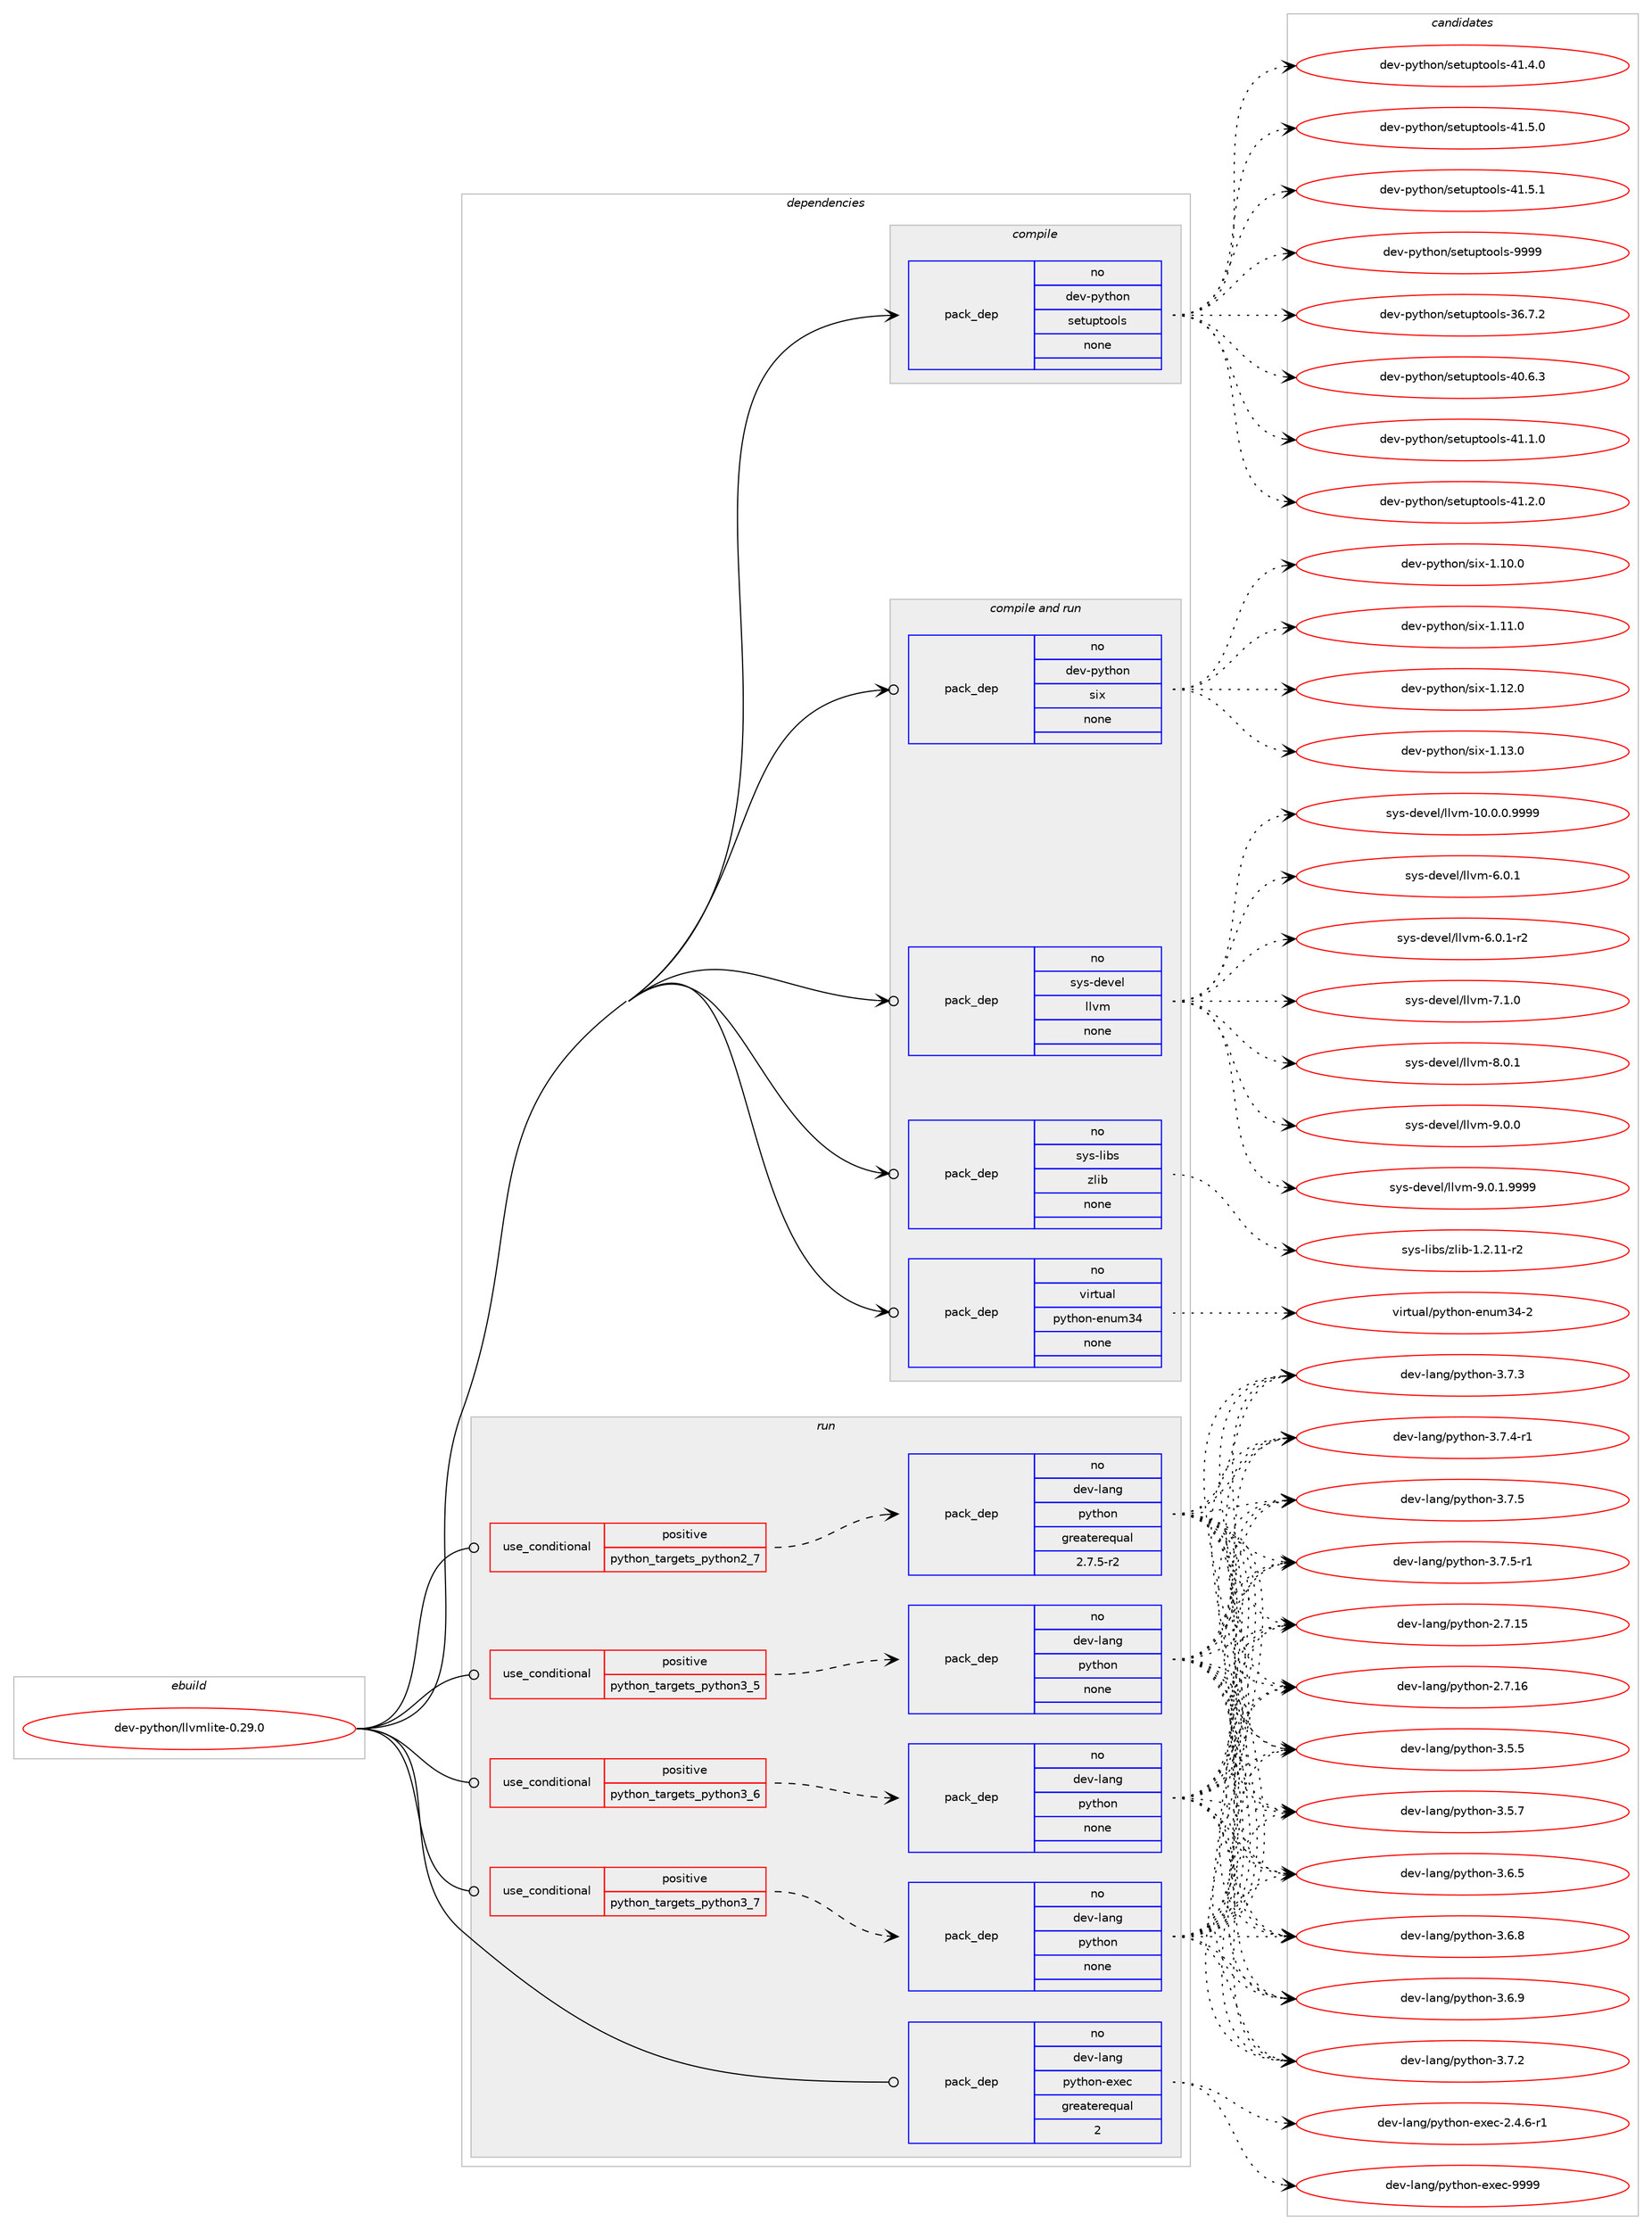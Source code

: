 digraph prolog {

# *************
# Graph options
# *************

newrank=true;
concentrate=true;
compound=true;
graph [rankdir=LR,fontname=Helvetica,fontsize=10,ranksep=1.5];#, ranksep=2.5, nodesep=0.2];
edge  [arrowhead=vee];
node  [fontname=Helvetica,fontsize=10];

# **********
# The ebuild
# **********

subgraph cluster_leftcol {
color=gray;
rank=same;
label=<<i>ebuild</i>>;
id [label="dev-python/llvmlite-0.29.0", color=red, width=4, href="../dev-python/llvmlite-0.29.0.svg"];
}

# ****************
# The dependencies
# ****************

subgraph cluster_midcol {
color=gray;
label=<<i>dependencies</i>>;
subgraph cluster_compile {
fillcolor="#eeeeee";
style=filled;
label=<<i>compile</i>>;
subgraph pack459413 {
dependency613300 [label=<<TABLE BORDER="0" CELLBORDER="1" CELLSPACING="0" CELLPADDING="4" WIDTH="220"><TR><TD ROWSPAN="6" CELLPADDING="30">pack_dep</TD></TR><TR><TD WIDTH="110">no</TD></TR><TR><TD>dev-python</TD></TR><TR><TD>setuptools</TD></TR><TR><TD>none</TD></TR><TR><TD></TD></TR></TABLE>>, shape=none, color=blue];
}
id:e -> dependency613300:w [weight=20,style="solid",arrowhead="vee"];
}
subgraph cluster_compileandrun {
fillcolor="#eeeeee";
style=filled;
label=<<i>compile and run</i>>;
subgraph pack459414 {
dependency613301 [label=<<TABLE BORDER="0" CELLBORDER="1" CELLSPACING="0" CELLPADDING="4" WIDTH="220"><TR><TD ROWSPAN="6" CELLPADDING="30">pack_dep</TD></TR><TR><TD WIDTH="110">no</TD></TR><TR><TD>dev-python</TD></TR><TR><TD>six</TD></TR><TR><TD>none</TD></TR><TR><TD></TD></TR></TABLE>>, shape=none, color=blue];
}
id:e -> dependency613301:w [weight=20,style="solid",arrowhead="odotvee"];
subgraph pack459415 {
dependency613302 [label=<<TABLE BORDER="0" CELLBORDER="1" CELLSPACING="0" CELLPADDING="4" WIDTH="220"><TR><TD ROWSPAN="6" CELLPADDING="30">pack_dep</TD></TR><TR><TD WIDTH="110">no</TD></TR><TR><TD>sys-devel</TD></TR><TR><TD>llvm</TD></TR><TR><TD>none</TD></TR><TR><TD></TD></TR></TABLE>>, shape=none, color=blue];
}
id:e -> dependency613302:w [weight=20,style="solid",arrowhead="odotvee"];
subgraph pack459416 {
dependency613303 [label=<<TABLE BORDER="0" CELLBORDER="1" CELLSPACING="0" CELLPADDING="4" WIDTH="220"><TR><TD ROWSPAN="6" CELLPADDING="30">pack_dep</TD></TR><TR><TD WIDTH="110">no</TD></TR><TR><TD>sys-libs</TD></TR><TR><TD>zlib</TD></TR><TR><TD>none</TD></TR><TR><TD></TD></TR></TABLE>>, shape=none, color=blue];
}
id:e -> dependency613303:w [weight=20,style="solid",arrowhead="odotvee"];
subgraph pack459417 {
dependency613304 [label=<<TABLE BORDER="0" CELLBORDER="1" CELLSPACING="0" CELLPADDING="4" WIDTH="220"><TR><TD ROWSPAN="6" CELLPADDING="30">pack_dep</TD></TR><TR><TD WIDTH="110">no</TD></TR><TR><TD>virtual</TD></TR><TR><TD>python-enum34</TD></TR><TR><TD>none</TD></TR><TR><TD></TD></TR></TABLE>>, shape=none, color=blue];
}
id:e -> dependency613304:w [weight=20,style="solid",arrowhead="odotvee"];
}
subgraph cluster_run {
fillcolor="#eeeeee";
style=filled;
label=<<i>run</i>>;
subgraph cond142083 {
dependency613305 [label=<<TABLE BORDER="0" CELLBORDER="1" CELLSPACING="0" CELLPADDING="4"><TR><TD ROWSPAN="3" CELLPADDING="10">use_conditional</TD></TR><TR><TD>positive</TD></TR><TR><TD>python_targets_python2_7</TD></TR></TABLE>>, shape=none, color=red];
subgraph pack459418 {
dependency613306 [label=<<TABLE BORDER="0" CELLBORDER="1" CELLSPACING="0" CELLPADDING="4" WIDTH="220"><TR><TD ROWSPAN="6" CELLPADDING="30">pack_dep</TD></TR><TR><TD WIDTH="110">no</TD></TR><TR><TD>dev-lang</TD></TR><TR><TD>python</TD></TR><TR><TD>greaterequal</TD></TR><TR><TD>2.7.5-r2</TD></TR></TABLE>>, shape=none, color=blue];
}
dependency613305:e -> dependency613306:w [weight=20,style="dashed",arrowhead="vee"];
}
id:e -> dependency613305:w [weight=20,style="solid",arrowhead="odot"];
subgraph cond142084 {
dependency613307 [label=<<TABLE BORDER="0" CELLBORDER="1" CELLSPACING="0" CELLPADDING="4"><TR><TD ROWSPAN="3" CELLPADDING="10">use_conditional</TD></TR><TR><TD>positive</TD></TR><TR><TD>python_targets_python3_5</TD></TR></TABLE>>, shape=none, color=red];
subgraph pack459419 {
dependency613308 [label=<<TABLE BORDER="0" CELLBORDER="1" CELLSPACING="0" CELLPADDING="4" WIDTH="220"><TR><TD ROWSPAN="6" CELLPADDING="30">pack_dep</TD></TR><TR><TD WIDTH="110">no</TD></TR><TR><TD>dev-lang</TD></TR><TR><TD>python</TD></TR><TR><TD>none</TD></TR><TR><TD></TD></TR></TABLE>>, shape=none, color=blue];
}
dependency613307:e -> dependency613308:w [weight=20,style="dashed",arrowhead="vee"];
}
id:e -> dependency613307:w [weight=20,style="solid",arrowhead="odot"];
subgraph cond142085 {
dependency613309 [label=<<TABLE BORDER="0" CELLBORDER="1" CELLSPACING="0" CELLPADDING="4"><TR><TD ROWSPAN="3" CELLPADDING="10">use_conditional</TD></TR><TR><TD>positive</TD></TR><TR><TD>python_targets_python3_6</TD></TR></TABLE>>, shape=none, color=red];
subgraph pack459420 {
dependency613310 [label=<<TABLE BORDER="0" CELLBORDER="1" CELLSPACING="0" CELLPADDING="4" WIDTH="220"><TR><TD ROWSPAN="6" CELLPADDING="30">pack_dep</TD></TR><TR><TD WIDTH="110">no</TD></TR><TR><TD>dev-lang</TD></TR><TR><TD>python</TD></TR><TR><TD>none</TD></TR><TR><TD></TD></TR></TABLE>>, shape=none, color=blue];
}
dependency613309:e -> dependency613310:w [weight=20,style="dashed",arrowhead="vee"];
}
id:e -> dependency613309:w [weight=20,style="solid",arrowhead="odot"];
subgraph cond142086 {
dependency613311 [label=<<TABLE BORDER="0" CELLBORDER="1" CELLSPACING="0" CELLPADDING="4"><TR><TD ROWSPAN="3" CELLPADDING="10">use_conditional</TD></TR><TR><TD>positive</TD></TR><TR><TD>python_targets_python3_7</TD></TR></TABLE>>, shape=none, color=red];
subgraph pack459421 {
dependency613312 [label=<<TABLE BORDER="0" CELLBORDER="1" CELLSPACING="0" CELLPADDING="4" WIDTH="220"><TR><TD ROWSPAN="6" CELLPADDING="30">pack_dep</TD></TR><TR><TD WIDTH="110">no</TD></TR><TR><TD>dev-lang</TD></TR><TR><TD>python</TD></TR><TR><TD>none</TD></TR><TR><TD></TD></TR></TABLE>>, shape=none, color=blue];
}
dependency613311:e -> dependency613312:w [weight=20,style="dashed",arrowhead="vee"];
}
id:e -> dependency613311:w [weight=20,style="solid",arrowhead="odot"];
subgraph pack459422 {
dependency613313 [label=<<TABLE BORDER="0" CELLBORDER="1" CELLSPACING="0" CELLPADDING="4" WIDTH="220"><TR><TD ROWSPAN="6" CELLPADDING="30">pack_dep</TD></TR><TR><TD WIDTH="110">no</TD></TR><TR><TD>dev-lang</TD></TR><TR><TD>python-exec</TD></TR><TR><TD>greaterequal</TD></TR><TR><TD>2</TD></TR></TABLE>>, shape=none, color=blue];
}
id:e -> dependency613313:w [weight=20,style="solid",arrowhead="odot"];
}
}

# **************
# The candidates
# **************

subgraph cluster_choices {
rank=same;
color=gray;
label=<<i>candidates</i>>;

subgraph choice459413 {
color=black;
nodesep=1;
choice100101118451121211161041111104711510111611711211611111110811545515446554650 [label="dev-python/setuptools-36.7.2", color=red, width=4,href="../dev-python/setuptools-36.7.2.svg"];
choice100101118451121211161041111104711510111611711211611111110811545524846544651 [label="dev-python/setuptools-40.6.3", color=red, width=4,href="../dev-python/setuptools-40.6.3.svg"];
choice100101118451121211161041111104711510111611711211611111110811545524946494648 [label="dev-python/setuptools-41.1.0", color=red, width=4,href="../dev-python/setuptools-41.1.0.svg"];
choice100101118451121211161041111104711510111611711211611111110811545524946504648 [label="dev-python/setuptools-41.2.0", color=red, width=4,href="../dev-python/setuptools-41.2.0.svg"];
choice100101118451121211161041111104711510111611711211611111110811545524946524648 [label="dev-python/setuptools-41.4.0", color=red, width=4,href="../dev-python/setuptools-41.4.0.svg"];
choice100101118451121211161041111104711510111611711211611111110811545524946534648 [label="dev-python/setuptools-41.5.0", color=red, width=4,href="../dev-python/setuptools-41.5.0.svg"];
choice100101118451121211161041111104711510111611711211611111110811545524946534649 [label="dev-python/setuptools-41.5.1", color=red, width=4,href="../dev-python/setuptools-41.5.1.svg"];
choice10010111845112121116104111110471151011161171121161111111081154557575757 [label="dev-python/setuptools-9999", color=red, width=4,href="../dev-python/setuptools-9999.svg"];
dependency613300:e -> choice100101118451121211161041111104711510111611711211611111110811545515446554650:w [style=dotted,weight="100"];
dependency613300:e -> choice100101118451121211161041111104711510111611711211611111110811545524846544651:w [style=dotted,weight="100"];
dependency613300:e -> choice100101118451121211161041111104711510111611711211611111110811545524946494648:w [style=dotted,weight="100"];
dependency613300:e -> choice100101118451121211161041111104711510111611711211611111110811545524946504648:w [style=dotted,weight="100"];
dependency613300:e -> choice100101118451121211161041111104711510111611711211611111110811545524946524648:w [style=dotted,weight="100"];
dependency613300:e -> choice100101118451121211161041111104711510111611711211611111110811545524946534648:w [style=dotted,weight="100"];
dependency613300:e -> choice100101118451121211161041111104711510111611711211611111110811545524946534649:w [style=dotted,weight="100"];
dependency613300:e -> choice10010111845112121116104111110471151011161171121161111111081154557575757:w [style=dotted,weight="100"];
}
subgraph choice459414 {
color=black;
nodesep=1;
choice100101118451121211161041111104711510512045494649484648 [label="dev-python/six-1.10.0", color=red, width=4,href="../dev-python/six-1.10.0.svg"];
choice100101118451121211161041111104711510512045494649494648 [label="dev-python/six-1.11.0", color=red, width=4,href="../dev-python/six-1.11.0.svg"];
choice100101118451121211161041111104711510512045494649504648 [label="dev-python/six-1.12.0", color=red, width=4,href="../dev-python/six-1.12.0.svg"];
choice100101118451121211161041111104711510512045494649514648 [label="dev-python/six-1.13.0", color=red, width=4,href="../dev-python/six-1.13.0.svg"];
dependency613301:e -> choice100101118451121211161041111104711510512045494649484648:w [style=dotted,weight="100"];
dependency613301:e -> choice100101118451121211161041111104711510512045494649494648:w [style=dotted,weight="100"];
dependency613301:e -> choice100101118451121211161041111104711510512045494649504648:w [style=dotted,weight="100"];
dependency613301:e -> choice100101118451121211161041111104711510512045494649514648:w [style=dotted,weight="100"];
}
subgraph choice459415 {
color=black;
nodesep=1;
choice1151211154510010111810110847108108118109454948464846484657575757 [label="sys-devel/llvm-10.0.0.9999", color=red, width=4,href="../sys-devel/llvm-10.0.0.9999.svg"];
choice1151211154510010111810110847108108118109455446484649 [label="sys-devel/llvm-6.0.1", color=red, width=4,href="../sys-devel/llvm-6.0.1.svg"];
choice11512111545100101118101108471081081181094554464846494511450 [label="sys-devel/llvm-6.0.1-r2", color=red, width=4,href="../sys-devel/llvm-6.0.1-r2.svg"];
choice1151211154510010111810110847108108118109455546494648 [label="sys-devel/llvm-7.1.0", color=red, width=4,href="../sys-devel/llvm-7.1.0.svg"];
choice1151211154510010111810110847108108118109455646484649 [label="sys-devel/llvm-8.0.1", color=red, width=4,href="../sys-devel/llvm-8.0.1.svg"];
choice1151211154510010111810110847108108118109455746484648 [label="sys-devel/llvm-9.0.0", color=red, width=4,href="../sys-devel/llvm-9.0.0.svg"];
choice11512111545100101118101108471081081181094557464846494657575757 [label="sys-devel/llvm-9.0.1.9999", color=red, width=4,href="../sys-devel/llvm-9.0.1.9999.svg"];
dependency613302:e -> choice1151211154510010111810110847108108118109454948464846484657575757:w [style=dotted,weight="100"];
dependency613302:e -> choice1151211154510010111810110847108108118109455446484649:w [style=dotted,weight="100"];
dependency613302:e -> choice11512111545100101118101108471081081181094554464846494511450:w [style=dotted,weight="100"];
dependency613302:e -> choice1151211154510010111810110847108108118109455546494648:w [style=dotted,weight="100"];
dependency613302:e -> choice1151211154510010111810110847108108118109455646484649:w [style=dotted,weight="100"];
dependency613302:e -> choice1151211154510010111810110847108108118109455746484648:w [style=dotted,weight="100"];
dependency613302:e -> choice11512111545100101118101108471081081181094557464846494657575757:w [style=dotted,weight="100"];
}
subgraph choice459416 {
color=black;
nodesep=1;
choice11512111545108105981154712210810598454946504649494511450 [label="sys-libs/zlib-1.2.11-r2", color=red, width=4,href="../sys-libs/zlib-1.2.11-r2.svg"];
dependency613303:e -> choice11512111545108105981154712210810598454946504649494511450:w [style=dotted,weight="100"];
}
subgraph choice459417 {
color=black;
nodesep=1;
choice11810511411611797108471121211161041111104510111011710951524550 [label="virtual/python-enum34-2", color=red, width=4,href="../virtual/python-enum34-2.svg"];
dependency613304:e -> choice11810511411611797108471121211161041111104510111011710951524550:w [style=dotted,weight="100"];
}
subgraph choice459418 {
color=black;
nodesep=1;
choice10010111845108971101034711212111610411111045504655464953 [label="dev-lang/python-2.7.15", color=red, width=4,href="../dev-lang/python-2.7.15.svg"];
choice10010111845108971101034711212111610411111045504655464954 [label="dev-lang/python-2.7.16", color=red, width=4,href="../dev-lang/python-2.7.16.svg"];
choice100101118451089711010347112121116104111110455146534653 [label="dev-lang/python-3.5.5", color=red, width=4,href="../dev-lang/python-3.5.5.svg"];
choice100101118451089711010347112121116104111110455146534655 [label="dev-lang/python-3.5.7", color=red, width=4,href="../dev-lang/python-3.5.7.svg"];
choice100101118451089711010347112121116104111110455146544653 [label="dev-lang/python-3.6.5", color=red, width=4,href="../dev-lang/python-3.6.5.svg"];
choice100101118451089711010347112121116104111110455146544656 [label="dev-lang/python-3.6.8", color=red, width=4,href="../dev-lang/python-3.6.8.svg"];
choice100101118451089711010347112121116104111110455146544657 [label="dev-lang/python-3.6.9", color=red, width=4,href="../dev-lang/python-3.6.9.svg"];
choice100101118451089711010347112121116104111110455146554650 [label="dev-lang/python-3.7.2", color=red, width=4,href="../dev-lang/python-3.7.2.svg"];
choice100101118451089711010347112121116104111110455146554651 [label="dev-lang/python-3.7.3", color=red, width=4,href="../dev-lang/python-3.7.3.svg"];
choice1001011184510897110103471121211161041111104551465546524511449 [label="dev-lang/python-3.7.4-r1", color=red, width=4,href="../dev-lang/python-3.7.4-r1.svg"];
choice100101118451089711010347112121116104111110455146554653 [label="dev-lang/python-3.7.5", color=red, width=4,href="../dev-lang/python-3.7.5.svg"];
choice1001011184510897110103471121211161041111104551465546534511449 [label="dev-lang/python-3.7.5-r1", color=red, width=4,href="../dev-lang/python-3.7.5-r1.svg"];
dependency613306:e -> choice10010111845108971101034711212111610411111045504655464953:w [style=dotted,weight="100"];
dependency613306:e -> choice10010111845108971101034711212111610411111045504655464954:w [style=dotted,weight="100"];
dependency613306:e -> choice100101118451089711010347112121116104111110455146534653:w [style=dotted,weight="100"];
dependency613306:e -> choice100101118451089711010347112121116104111110455146534655:w [style=dotted,weight="100"];
dependency613306:e -> choice100101118451089711010347112121116104111110455146544653:w [style=dotted,weight="100"];
dependency613306:e -> choice100101118451089711010347112121116104111110455146544656:w [style=dotted,weight="100"];
dependency613306:e -> choice100101118451089711010347112121116104111110455146544657:w [style=dotted,weight="100"];
dependency613306:e -> choice100101118451089711010347112121116104111110455146554650:w [style=dotted,weight="100"];
dependency613306:e -> choice100101118451089711010347112121116104111110455146554651:w [style=dotted,weight="100"];
dependency613306:e -> choice1001011184510897110103471121211161041111104551465546524511449:w [style=dotted,weight="100"];
dependency613306:e -> choice100101118451089711010347112121116104111110455146554653:w [style=dotted,weight="100"];
dependency613306:e -> choice1001011184510897110103471121211161041111104551465546534511449:w [style=dotted,weight="100"];
}
subgraph choice459419 {
color=black;
nodesep=1;
choice10010111845108971101034711212111610411111045504655464953 [label="dev-lang/python-2.7.15", color=red, width=4,href="../dev-lang/python-2.7.15.svg"];
choice10010111845108971101034711212111610411111045504655464954 [label="dev-lang/python-2.7.16", color=red, width=4,href="../dev-lang/python-2.7.16.svg"];
choice100101118451089711010347112121116104111110455146534653 [label="dev-lang/python-3.5.5", color=red, width=4,href="../dev-lang/python-3.5.5.svg"];
choice100101118451089711010347112121116104111110455146534655 [label="dev-lang/python-3.5.7", color=red, width=4,href="../dev-lang/python-3.5.7.svg"];
choice100101118451089711010347112121116104111110455146544653 [label="dev-lang/python-3.6.5", color=red, width=4,href="../dev-lang/python-3.6.5.svg"];
choice100101118451089711010347112121116104111110455146544656 [label="dev-lang/python-3.6.8", color=red, width=4,href="../dev-lang/python-3.6.8.svg"];
choice100101118451089711010347112121116104111110455146544657 [label="dev-lang/python-3.6.9", color=red, width=4,href="../dev-lang/python-3.6.9.svg"];
choice100101118451089711010347112121116104111110455146554650 [label="dev-lang/python-3.7.2", color=red, width=4,href="../dev-lang/python-3.7.2.svg"];
choice100101118451089711010347112121116104111110455146554651 [label="dev-lang/python-3.7.3", color=red, width=4,href="../dev-lang/python-3.7.3.svg"];
choice1001011184510897110103471121211161041111104551465546524511449 [label="dev-lang/python-3.7.4-r1", color=red, width=4,href="../dev-lang/python-3.7.4-r1.svg"];
choice100101118451089711010347112121116104111110455146554653 [label="dev-lang/python-3.7.5", color=red, width=4,href="../dev-lang/python-3.7.5.svg"];
choice1001011184510897110103471121211161041111104551465546534511449 [label="dev-lang/python-3.7.5-r1", color=red, width=4,href="../dev-lang/python-3.7.5-r1.svg"];
dependency613308:e -> choice10010111845108971101034711212111610411111045504655464953:w [style=dotted,weight="100"];
dependency613308:e -> choice10010111845108971101034711212111610411111045504655464954:w [style=dotted,weight="100"];
dependency613308:e -> choice100101118451089711010347112121116104111110455146534653:w [style=dotted,weight="100"];
dependency613308:e -> choice100101118451089711010347112121116104111110455146534655:w [style=dotted,weight="100"];
dependency613308:e -> choice100101118451089711010347112121116104111110455146544653:w [style=dotted,weight="100"];
dependency613308:e -> choice100101118451089711010347112121116104111110455146544656:w [style=dotted,weight="100"];
dependency613308:e -> choice100101118451089711010347112121116104111110455146544657:w [style=dotted,weight="100"];
dependency613308:e -> choice100101118451089711010347112121116104111110455146554650:w [style=dotted,weight="100"];
dependency613308:e -> choice100101118451089711010347112121116104111110455146554651:w [style=dotted,weight="100"];
dependency613308:e -> choice1001011184510897110103471121211161041111104551465546524511449:w [style=dotted,weight="100"];
dependency613308:e -> choice100101118451089711010347112121116104111110455146554653:w [style=dotted,weight="100"];
dependency613308:e -> choice1001011184510897110103471121211161041111104551465546534511449:w [style=dotted,weight="100"];
}
subgraph choice459420 {
color=black;
nodesep=1;
choice10010111845108971101034711212111610411111045504655464953 [label="dev-lang/python-2.7.15", color=red, width=4,href="../dev-lang/python-2.7.15.svg"];
choice10010111845108971101034711212111610411111045504655464954 [label="dev-lang/python-2.7.16", color=red, width=4,href="../dev-lang/python-2.7.16.svg"];
choice100101118451089711010347112121116104111110455146534653 [label="dev-lang/python-3.5.5", color=red, width=4,href="../dev-lang/python-3.5.5.svg"];
choice100101118451089711010347112121116104111110455146534655 [label="dev-lang/python-3.5.7", color=red, width=4,href="../dev-lang/python-3.5.7.svg"];
choice100101118451089711010347112121116104111110455146544653 [label="dev-lang/python-3.6.5", color=red, width=4,href="../dev-lang/python-3.6.5.svg"];
choice100101118451089711010347112121116104111110455146544656 [label="dev-lang/python-3.6.8", color=red, width=4,href="../dev-lang/python-3.6.8.svg"];
choice100101118451089711010347112121116104111110455146544657 [label="dev-lang/python-3.6.9", color=red, width=4,href="../dev-lang/python-3.6.9.svg"];
choice100101118451089711010347112121116104111110455146554650 [label="dev-lang/python-3.7.2", color=red, width=4,href="../dev-lang/python-3.7.2.svg"];
choice100101118451089711010347112121116104111110455146554651 [label="dev-lang/python-3.7.3", color=red, width=4,href="../dev-lang/python-3.7.3.svg"];
choice1001011184510897110103471121211161041111104551465546524511449 [label="dev-lang/python-3.7.4-r1", color=red, width=4,href="../dev-lang/python-3.7.4-r1.svg"];
choice100101118451089711010347112121116104111110455146554653 [label="dev-lang/python-3.7.5", color=red, width=4,href="../dev-lang/python-3.7.5.svg"];
choice1001011184510897110103471121211161041111104551465546534511449 [label="dev-lang/python-3.7.5-r1", color=red, width=4,href="../dev-lang/python-3.7.5-r1.svg"];
dependency613310:e -> choice10010111845108971101034711212111610411111045504655464953:w [style=dotted,weight="100"];
dependency613310:e -> choice10010111845108971101034711212111610411111045504655464954:w [style=dotted,weight="100"];
dependency613310:e -> choice100101118451089711010347112121116104111110455146534653:w [style=dotted,weight="100"];
dependency613310:e -> choice100101118451089711010347112121116104111110455146534655:w [style=dotted,weight="100"];
dependency613310:e -> choice100101118451089711010347112121116104111110455146544653:w [style=dotted,weight="100"];
dependency613310:e -> choice100101118451089711010347112121116104111110455146544656:w [style=dotted,weight="100"];
dependency613310:e -> choice100101118451089711010347112121116104111110455146544657:w [style=dotted,weight="100"];
dependency613310:e -> choice100101118451089711010347112121116104111110455146554650:w [style=dotted,weight="100"];
dependency613310:e -> choice100101118451089711010347112121116104111110455146554651:w [style=dotted,weight="100"];
dependency613310:e -> choice1001011184510897110103471121211161041111104551465546524511449:w [style=dotted,weight="100"];
dependency613310:e -> choice100101118451089711010347112121116104111110455146554653:w [style=dotted,weight="100"];
dependency613310:e -> choice1001011184510897110103471121211161041111104551465546534511449:w [style=dotted,weight="100"];
}
subgraph choice459421 {
color=black;
nodesep=1;
choice10010111845108971101034711212111610411111045504655464953 [label="dev-lang/python-2.7.15", color=red, width=4,href="../dev-lang/python-2.7.15.svg"];
choice10010111845108971101034711212111610411111045504655464954 [label="dev-lang/python-2.7.16", color=red, width=4,href="../dev-lang/python-2.7.16.svg"];
choice100101118451089711010347112121116104111110455146534653 [label="dev-lang/python-3.5.5", color=red, width=4,href="../dev-lang/python-3.5.5.svg"];
choice100101118451089711010347112121116104111110455146534655 [label="dev-lang/python-3.5.7", color=red, width=4,href="../dev-lang/python-3.5.7.svg"];
choice100101118451089711010347112121116104111110455146544653 [label="dev-lang/python-3.6.5", color=red, width=4,href="../dev-lang/python-3.6.5.svg"];
choice100101118451089711010347112121116104111110455146544656 [label="dev-lang/python-3.6.8", color=red, width=4,href="../dev-lang/python-3.6.8.svg"];
choice100101118451089711010347112121116104111110455146544657 [label="dev-lang/python-3.6.9", color=red, width=4,href="../dev-lang/python-3.6.9.svg"];
choice100101118451089711010347112121116104111110455146554650 [label="dev-lang/python-3.7.2", color=red, width=4,href="../dev-lang/python-3.7.2.svg"];
choice100101118451089711010347112121116104111110455146554651 [label="dev-lang/python-3.7.3", color=red, width=4,href="../dev-lang/python-3.7.3.svg"];
choice1001011184510897110103471121211161041111104551465546524511449 [label="dev-lang/python-3.7.4-r1", color=red, width=4,href="../dev-lang/python-3.7.4-r1.svg"];
choice100101118451089711010347112121116104111110455146554653 [label="dev-lang/python-3.7.5", color=red, width=4,href="../dev-lang/python-3.7.5.svg"];
choice1001011184510897110103471121211161041111104551465546534511449 [label="dev-lang/python-3.7.5-r1", color=red, width=4,href="../dev-lang/python-3.7.5-r1.svg"];
dependency613312:e -> choice10010111845108971101034711212111610411111045504655464953:w [style=dotted,weight="100"];
dependency613312:e -> choice10010111845108971101034711212111610411111045504655464954:w [style=dotted,weight="100"];
dependency613312:e -> choice100101118451089711010347112121116104111110455146534653:w [style=dotted,weight="100"];
dependency613312:e -> choice100101118451089711010347112121116104111110455146534655:w [style=dotted,weight="100"];
dependency613312:e -> choice100101118451089711010347112121116104111110455146544653:w [style=dotted,weight="100"];
dependency613312:e -> choice100101118451089711010347112121116104111110455146544656:w [style=dotted,weight="100"];
dependency613312:e -> choice100101118451089711010347112121116104111110455146544657:w [style=dotted,weight="100"];
dependency613312:e -> choice100101118451089711010347112121116104111110455146554650:w [style=dotted,weight="100"];
dependency613312:e -> choice100101118451089711010347112121116104111110455146554651:w [style=dotted,weight="100"];
dependency613312:e -> choice1001011184510897110103471121211161041111104551465546524511449:w [style=dotted,weight="100"];
dependency613312:e -> choice100101118451089711010347112121116104111110455146554653:w [style=dotted,weight="100"];
dependency613312:e -> choice1001011184510897110103471121211161041111104551465546534511449:w [style=dotted,weight="100"];
}
subgraph choice459422 {
color=black;
nodesep=1;
choice10010111845108971101034711212111610411111045101120101994550465246544511449 [label="dev-lang/python-exec-2.4.6-r1", color=red, width=4,href="../dev-lang/python-exec-2.4.6-r1.svg"];
choice10010111845108971101034711212111610411111045101120101994557575757 [label="dev-lang/python-exec-9999", color=red, width=4,href="../dev-lang/python-exec-9999.svg"];
dependency613313:e -> choice10010111845108971101034711212111610411111045101120101994550465246544511449:w [style=dotted,weight="100"];
dependency613313:e -> choice10010111845108971101034711212111610411111045101120101994557575757:w [style=dotted,weight="100"];
}
}

}
